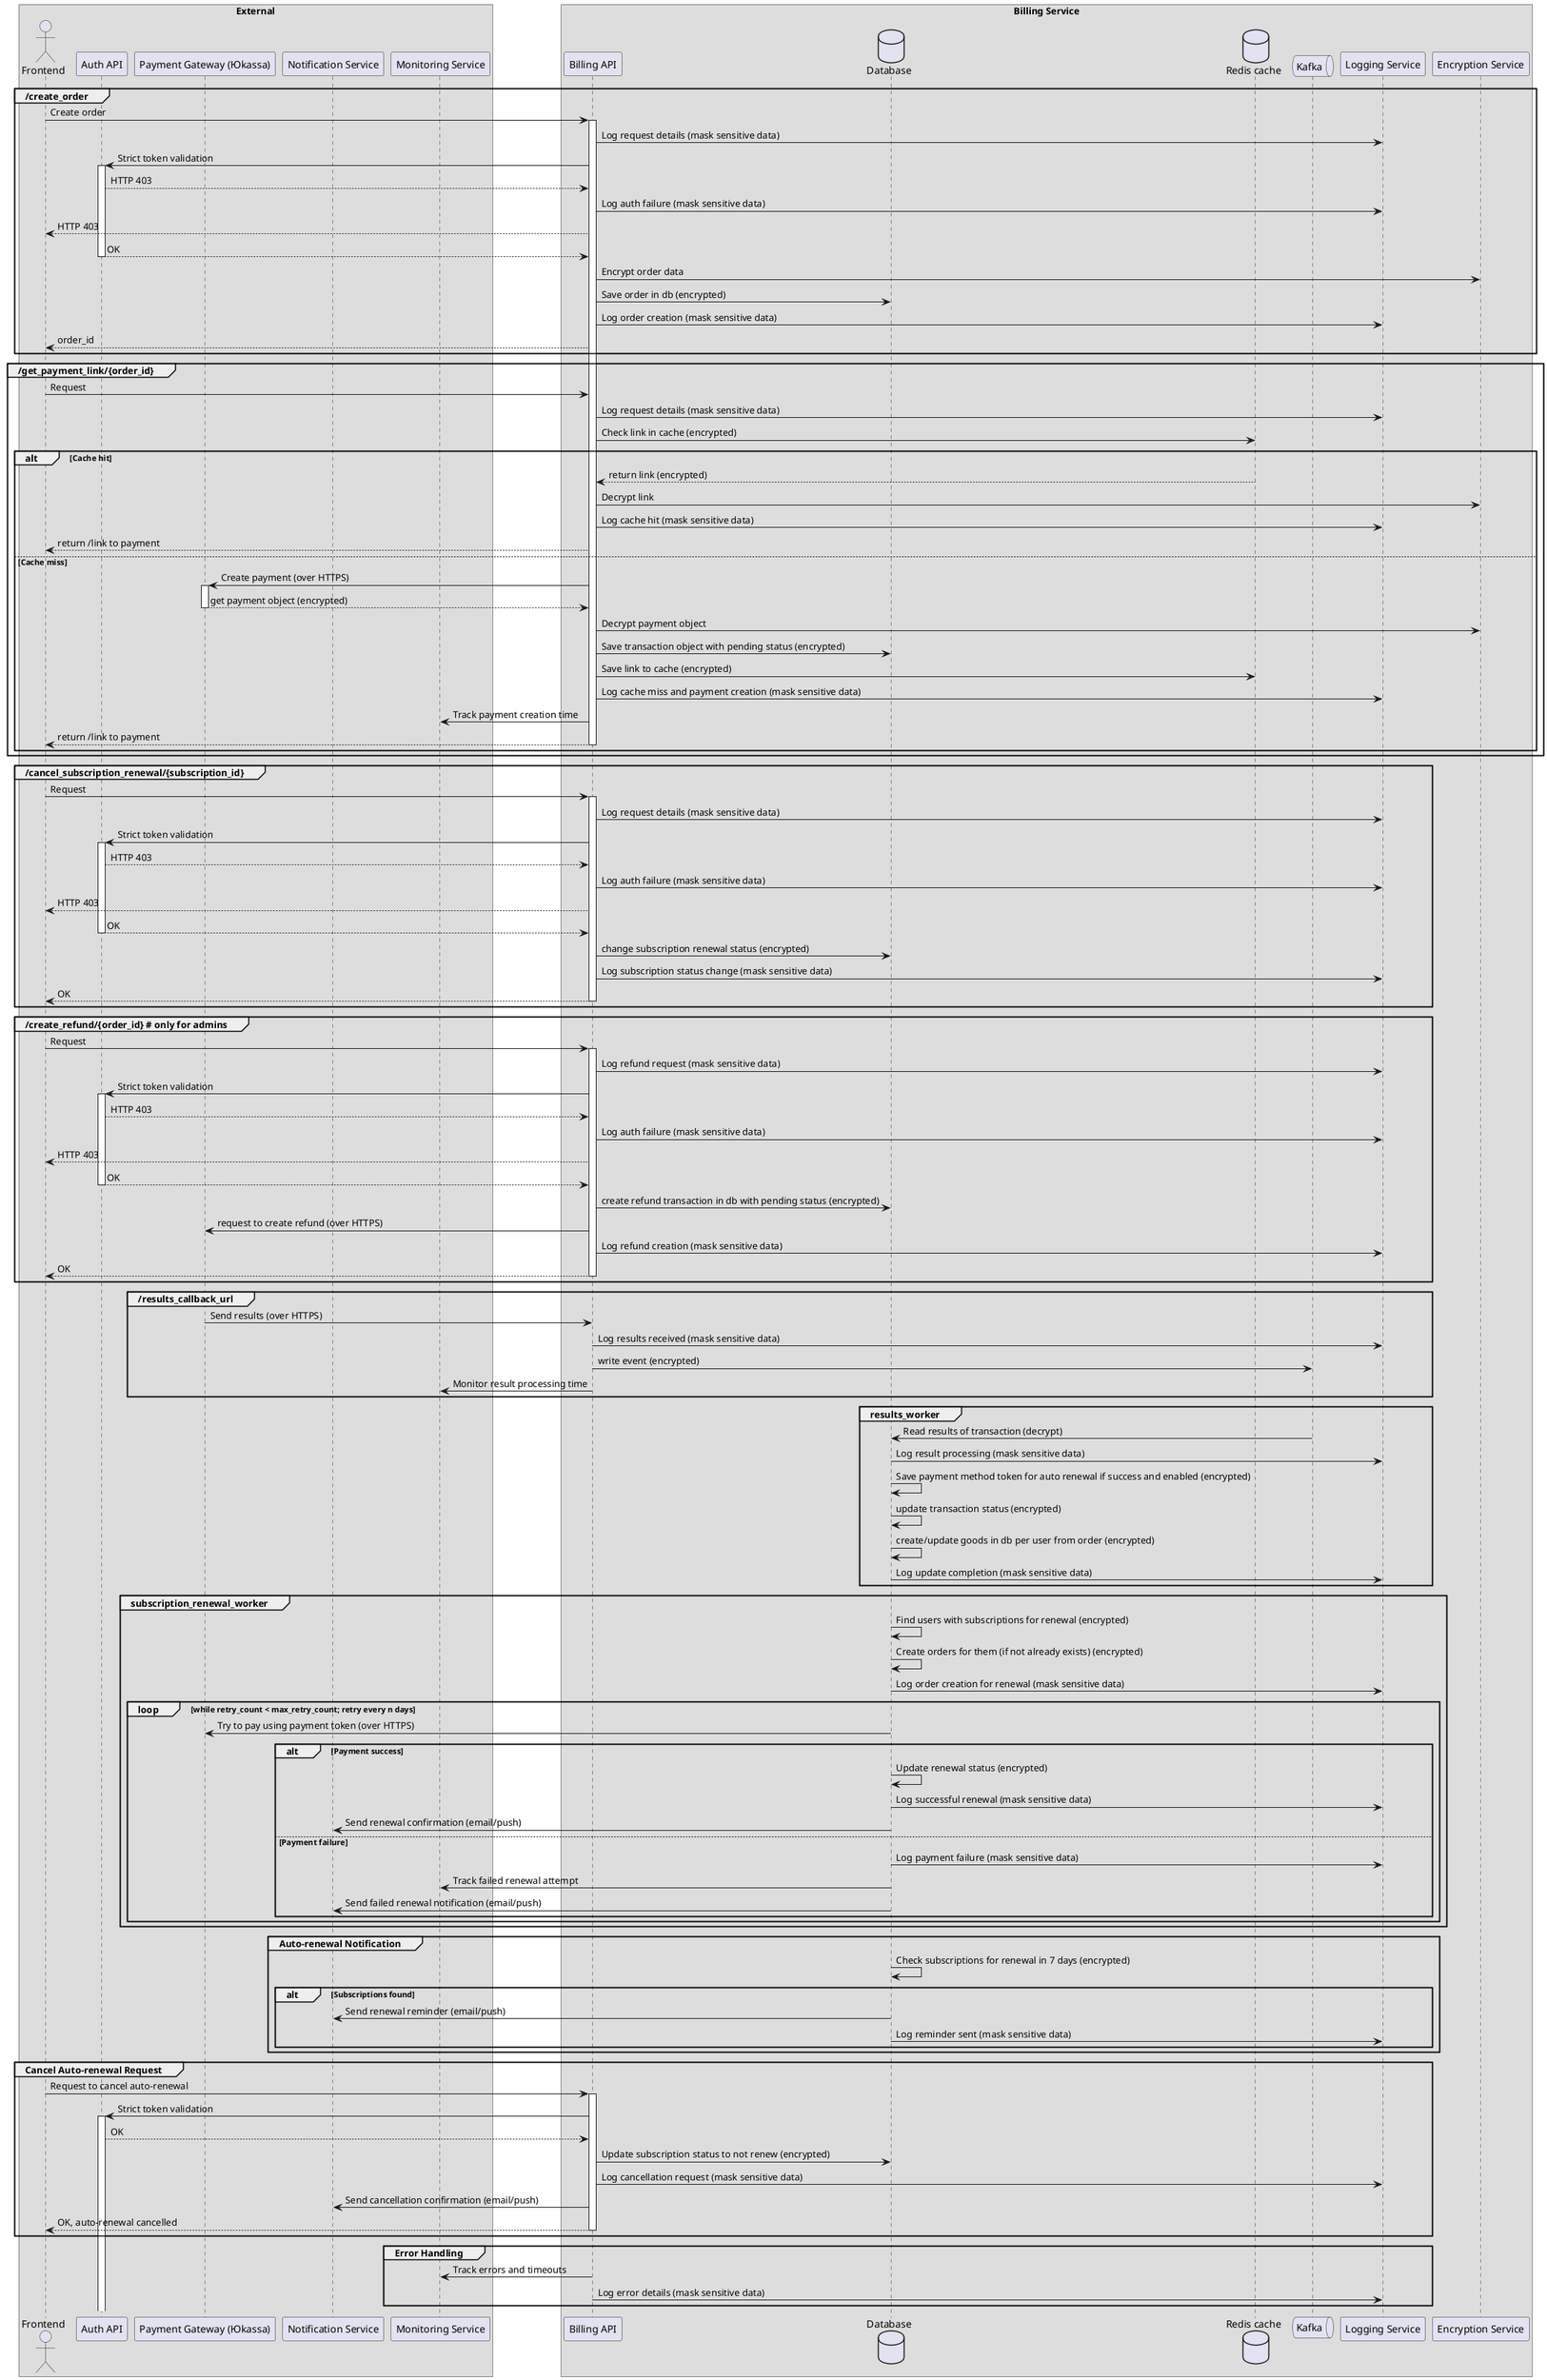 @startuml
box External
actor "Frontend" as frontend
participant "Auth API" as auth
participant "Payment Gateway (Юkassa)" as payment
participant "Notification Service" as notification
participant "Monitoring Service" as monitoring
box end

box Billing Service
participant "Billing API" as billing
database "Database" as db
database "Redis cache" as cache
queue "Kafka" as kafka
participant "Logging Service" as logging
participant "Encryption Service" as encryption
box end

group /create_order
frontend -> billing++: Create order
billing -> logging: Log request details (mask sensitive data)
billing -> auth++: Strict token validation
auth --> billing: HTTP 403
billing -> logging: Log auth failure (mask sensitive data)
billing --> frontend: HTTP 403
auth --> billing--: OK
billing -> encryption: Encrypt order data
billing -> db: Save order in db (encrypted)
billing -> logging: Log order creation (mask sensitive data)
billing --> frontend: order_id
end

group /get_payment_link/{order_id}
frontend -> billing: Request
billing -> logging: Log request details (mask sensitive data)
billing -> cache: Check link in cache (encrypted)
alt Cache hit
    cache --> billing: return link (encrypted)
    billing -> encryption: Decrypt link
    billing -> logging: Log cache hit (mask sensitive data)
    billing --> frontend: return /link to payment
else Cache miss
    billing -> payment++: Create payment (over HTTPS)
    payment --> billing--: get payment object (encrypted)
    billing -> encryption: Decrypt payment object
    billing -> db: Save transaction object with pending status (encrypted)
    billing -> cache: Save link to cache (encrypted)
    billing -> logging: Log cache miss and payment creation (mask sensitive data)
    billing -> monitoring: Track payment creation time
    billing --> frontend--: return /link to payment
end
end

group /cancel_subscription_renewal/{subscription_id}
frontend -> billing++: Request
billing -> logging: Log request details (mask sensitive data)
billing -> auth++: Strict token validation
auth --> billing: HTTP 403
billing -> logging: Log auth failure (mask sensitive data)
billing --> frontend: HTTP 403
auth --> billing--: OK
billing -> db: change subscription renewal status (encrypted)
billing -> logging: Log subscription status change (mask sensitive data)
billing --> frontend--: OK
end

group /create_refund/{order_id} # only for admins
frontend -> billing++: Request
billing -> logging: Log refund request (mask sensitive data)
billing -> auth++: Strict token validation
auth --> billing: HTTP 403
billing -> logging: Log auth failure (mask sensitive data)
billing --> frontend: HTTP 403
auth --> billing--: OK
billing -> db: create refund transaction in db with pending status (encrypted)
billing -> payment: request to create refund (over HTTPS)
billing -> logging: Log refund creation (mask sensitive data)
billing --> frontend--: OK
end

group /results_callback_url
payment -> billing: Send results (over HTTPS)
billing -> logging: Log results received (mask sensitive data)
billing -> kafka: write event (encrypted)
billing -> monitoring: Monitor result processing time
end

group results_worker
kafka -> db: Read results of transaction (decrypt)
db -> logging: Log result processing (mask sensitive data)
db -> db: Save payment method token for auto renewal if success and enabled (encrypted)
db -> db: update transaction status (encrypted)
db -> db: create/update goods in db per user from order (encrypted)
db -> logging: Log update completion (mask sensitive data)
end

group subscription_renewal_worker
db -> db: Find users with subscriptions for renewal (encrypted)
db -> db: Create orders for them (if not already exists) (encrypted)
db -> logging: Log order creation for renewal (mask sensitive data)
loop while retry_count < max_retry_count; retry every n days
    db -> payment: Try to pay using payment token (over HTTPS)
    alt Payment success
        db -> db: Update renewal status (encrypted)
        db -> logging: Log successful renewal (mask sensitive data)
        db -> notification: Send renewal confirmation (email/push)
    else Payment failure
        db -> logging: Log payment failure (mask sensitive data)
        db -> monitoring: Track failed renewal attempt
        db -> notification: Send failed renewal notification (email/push)
    end
end
end

group Auto-renewal Notification
db -> db: Check subscriptions for renewal in 7 days (encrypted)
alt Subscriptions found
    db -> notification: Send renewal reminder (email/push)
    db -> logging: Log reminder sent (mask sensitive data)
end
end

group Cancel Auto-renewal Request
frontend -> billing++: Request to cancel auto-renewal
billing -> auth++: Strict token validation
auth --> billing: OK
billing -> db: Update subscription status to not renew (encrypted)
billing -> logging: Log cancellation request (mask sensitive data)
billing -> notification: Send cancellation confirmation (email/push)
billing --> frontend--: OK, auto-renewal cancelled
end

group Error Handling
billing -> monitoring: Track errors and timeouts
billing -> logging: Log error details (mask sensitive data)
end
@enduml
